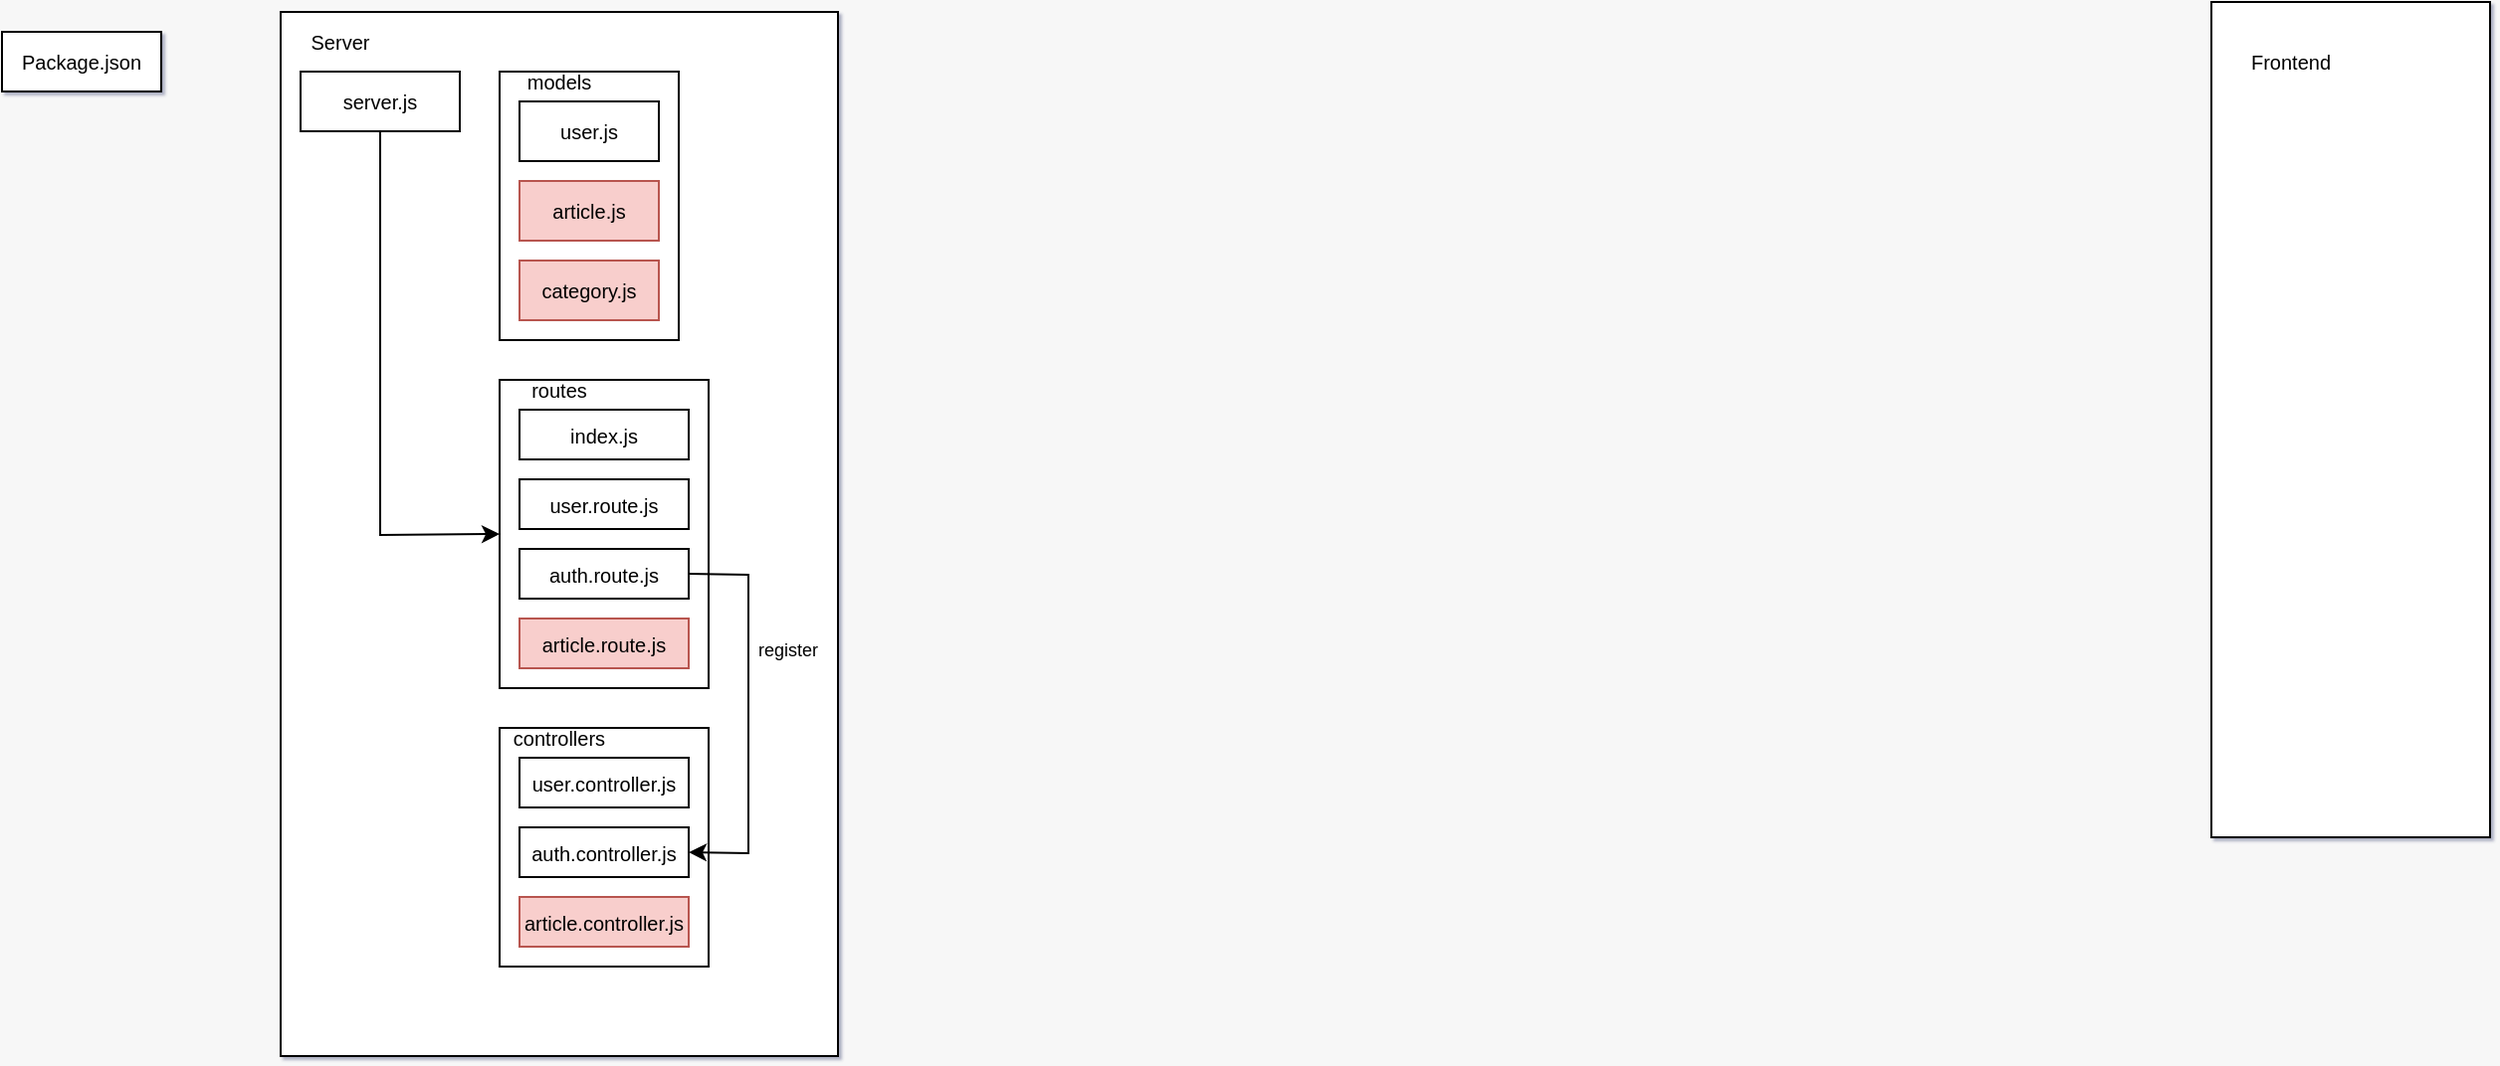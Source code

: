 <mxfile version="26.0.16">
  <diagram name="Page-1" id="dCp0Z4waHlUfVY6Fhiss">
    <mxGraphModel dx="619" dy="372" grid="1" gridSize="5" guides="1" tooltips="1" connect="1" arrows="1" fold="1" page="0" pageScale="1" pageWidth="3300" pageHeight="4681" background="#F7F7F7" math="0" shadow="1">
      <root>
        <mxCell id="0" />
        <mxCell id="1" parent="0" />
        <mxCell id="JyALi0fK_2BL6Teqb9gI-1" value="&lt;font&gt;Package.json&lt;/font&gt;" style="rounded=0;whiteSpace=wrap;html=1;fontSize=10;" parent="1" vertex="1">
          <mxGeometry x="50" y="50" width="80" height="30" as="geometry" />
        </mxCell>
        <mxCell id="JyALi0fK_2BL6Teqb9gI-2" value="" style="rounded=0;whiteSpace=wrap;html=1;fontSize=10;" parent="1" vertex="1">
          <mxGeometry x="190" y="40" width="280" height="525" as="geometry" />
        </mxCell>
        <mxCell id="JyALi0fK_2BL6Teqb9gI-3" value="Server" style="text;html=1;align=center;verticalAlign=middle;whiteSpace=wrap;rounded=0;fontSize=10;" parent="1" vertex="1">
          <mxGeometry x="190" y="40" width="60" height="30" as="geometry" />
        </mxCell>
        <mxCell id="JyALi0fK_2BL6Teqb9gI-4" value="" style="rounded=0;whiteSpace=wrap;html=1;fontSize=10;" parent="1" vertex="1">
          <mxGeometry x="1160" y="35" width="140" height="420" as="geometry" />
        </mxCell>
        <mxCell id="JyALi0fK_2BL6Teqb9gI-5" value="Frontend" style="text;html=1;align=center;verticalAlign=middle;whiteSpace=wrap;rounded=0;fontSize=10;" parent="1" vertex="1">
          <mxGeometry x="1170" y="50" width="60" height="30" as="geometry" />
        </mxCell>
        <mxCell id="JyALi0fK_2BL6Teqb9gI-6" value="server.js" style="rounded=0;whiteSpace=wrap;html=1;fontSize=10;" parent="1" vertex="1">
          <mxGeometry x="200" y="70" width="80" height="30" as="geometry" />
        </mxCell>
        <mxCell id="JTrbYuYFS1n6ePO4l3gh-1" value="" style="rounded=0;whiteSpace=wrap;html=1;fontSize=10;" vertex="1" parent="1">
          <mxGeometry x="300" y="70" width="90" height="135" as="geometry" />
        </mxCell>
        <mxCell id="JTrbYuYFS1n6ePO4l3gh-2" value="models" style="text;html=1;align=center;verticalAlign=middle;whiteSpace=wrap;rounded=0;fontSize=10;" vertex="1" parent="1">
          <mxGeometry x="300" y="60" width="60" height="30" as="geometry" />
        </mxCell>
        <mxCell id="JTrbYuYFS1n6ePO4l3gh-3" value="&lt;font&gt;user.js&lt;/font&gt;" style="rounded=0;whiteSpace=wrap;html=1;fontSize=10;" vertex="1" parent="1">
          <mxGeometry x="310" y="85" width="70" height="30" as="geometry" />
        </mxCell>
        <mxCell id="JTrbYuYFS1n6ePO4l3gh-4" value="article.js" style="rounded=0;whiteSpace=wrap;html=1;fontSize=10;fillColor=#f8cecc;strokeColor=#b85450;" vertex="1" parent="1">
          <mxGeometry x="310" y="125" width="70" height="30" as="geometry" />
        </mxCell>
        <mxCell id="JTrbYuYFS1n6ePO4l3gh-5" value="category.js" style="rounded=0;whiteSpace=wrap;html=1;fontSize=10;fillColor=#f8cecc;strokeColor=#b85450;" vertex="1" parent="1">
          <mxGeometry x="310" y="165" width="70" height="30" as="geometry" />
        </mxCell>
        <mxCell id="JTrbYuYFS1n6ePO4l3gh-6" value="" style="rounded=0;whiteSpace=wrap;html=1;fontSize=10;" vertex="1" parent="1">
          <mxGeometry x="300" y="225" width="105" height="155" as="geometry" />
        </mxCell>
        <mxCell id="JTrbYuYFS1n6ePO4l3gh-7" value="&lt;font&gt;routes&lt;/font&gt;" style="text;html=1;align=center;verticalAlign=middle;whiteSpace=wrap;rounded=0;fontSize=10;" vertex="1" parent="1">
          <mxGeometry x="300" y="215" width="60" height="30" as="geometry" />
        </mxCell>
        <mxCell id="JTrbYuYFS1n6ePO4l3gh-8" value="index.js" style="rounded=0;whiteSpace=wrap;html=1;fontSize=10;" vertex="1" parent="1">
          <mxGeometry x="310" y="240" width="85" height="25" as="geometry" />
        </mxCell>
        <mxCell id="JTrbYuYFS1n6ePO4l3gh-9" value="user.route.js" style="rounded=0;whiteSpace=wrap;html=1;fontSize=10;" vertex="1" parent="1">
          <mxGeometry x="310" y="275" width="85" height="25" as="geometry" />
        </mxCell>
        <mxCell id="JTrbYuYFS1n6ePO4l3gh-11" value="auth.route.js" style="rounded=0;whiteSpace=wrap;html=1;fontSize=10;" vertex="1" parent="1">
          <mxGeometry x="310" y="310" width="85" height="25" as="geometry" />
        </mxCell>
        <mxCell id="JTrbYuYFS1n6ePO4l3gh-12" value="&lt;font style=&quot;font-size: 10px;&quot;&gt;article.route.js&lt;/font&gt;" style="rounded=0;whiteSpace=wrap;html=1;fillColor=#f8cecc;strokeColor=#b85450;" vertex="1" parent="1">
          <mxGeometry x="310" y="345" width="85" height="25" as="geometry" />
        </mxCell>
        <mxCell id="JTrbYuYFS1n6ePO4l3gh-13" value="" style="endArrow=classic;html=1;rounded=0;exitX=0.5;exitY=1;exitDx=0;exitDy=0;entryX=0;entryY=0.5;entryDx=0;entryDy=0;" edge="1" parent="1" source="JyALi0fK_2BL6Teqb9gI-6" target="JTrbYuYFS1n6ePO4l3gh-6">
          <mxGeometry width="50" height="50" relative="1" as="geometry">
            <mxPoint x="210" y="230" as="sourcePoint" />
            <mxPoint x="260" y="180" as="targetPoint" />
            <Array as="points">
              <mxPoint x="240" y="303" />
            </Array>
          </mxGeometry>
        </mxCell>
        <mxCell id="JTrbYuYFS1n6ePO4l3gh-14" value="" style="rounded=0;whiteSpace=wrap;html=1;fontSize=10;" vertex="1" parent="1">
          <mxGeometry x="300" y="400" width="105" height="120" as="geometry" />
        </mxCell>
        <mxCell id="JTrbYuYFS1n6ePO4l3gh-15" value="&lt;font&gt;controllers&lt;/font&gt;" style="text;html=1;align=center;verticalAlign=middle;whiteSpace=wrap;rounded=0;fontSize=10;" vertex="1" parent="1">
          <mxGeometry x="300" y="390" width="60" height="30" as="geometry" />
        </mxCell>
        <mxCell id="JTrbYuYFS1n6ePO4l3gh-17" value="user.controller.js" style="rounded=0;whiteSpace=wrap;html=1;fontSize=10;" vertex="1" parent="1">
          <mxGeometry x="310" y="415" width="85" height="25" as="geometry" />
        </mxCell>
        <mxCell id="JTrbYuYFS1n6ePO4l3gh-18" value="auth.controller.js" style="rounded=0;whiteSpace=wrap;html=1;fontSize=10;" vertex="1" parent="1">
          <mxGeometry x="310" y="450" width="85" height="25" as="geometry" />
        </mxCell>
        <mxCell id="JTrbYuYFS1n6ePO4l3gh-19" value="&lt;font style=&quot;font-size: 10px;&quot;&gt;article.controller.js&lt;/font&gt;" style="rounded=0;whiteSpace=wrap;html=1;fillColor=#f8cecc;strokeColor=#b85450;" vertex="1" parent="1">
          <mxGeometry x="310" y="485" width="85" height="25" as="geometry" />
        </mxCell>
        <mxCell id="JTrbYuYFS1n6ePO4l3gh-20" value="" style="endArrow=classic;html=1;rounded=0;exitX=1;exitY=0.5;exitDx=0;exitDy=0;entryX=1;entryY=0.5;entryDx=0;entryDy=0;" edge="1" parent="1" source="JTrbYuYFS1n6ePO4l3gh-11" target="JTrbYuYFS1n6ePO4l3gh-18">
          <mxGeometry width="50" height="50" relative="1" as="geometry">
            <mxPoint x="230" y="405" as="sourcePoint" />
            <mxPoint x="280" y="355" as="targetPoint" />
            <Array as="points">
              <mxPoint x="425" y="323" />
              <mxPoint x="425" y="463" />
            </Array>
          </mxGeometry>
        </mxCell>
        <mxCell id="JTrbYuYFS1n6ePO4l3gh-21" value="&lt;font style=&quot;font-size: 9px;&quot;&gt;register&lt;/font&gt;" style="text;html=1;align=center;verticalAlign=middle;whiteSpace=wrap;rounded=0;" vertex="1" parent="1">
          <mxGeometry x="415" y="345" width="60" height="30" as="geometry" />
        </mxCell>
      </root>
    </mxGraphModel>
  </diagram>
</mxfile>
